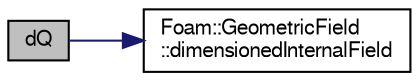 digraph "dQ"
{
  bgcolor="transparent";
  edge [fontname="FreeSans",fontsize="10",labelfontname="FreeSans",labelfontsize="10"];
  node [fontname="FreeSans",fontsize="10",shape=record];
  rankdir="LR";
  Node90 [label="dQ",height=0.2,width=0.4,color="black", fillcolor="grey75", style="filled", fontcolor="black"];
  Node90 -> Node91 [color="midnightblue",fontsize="10",style="solid",fontname="FreeSans"];
  Node91 [label="Foam::GeometricField\l::dimensionedInternalField",height=0.2,width=0.4,color="black",URL="$a22434.html#a92f45aec34e72d1a1d892e79e99766a7",tooltip="Return dimensioned internal field. "];
}
